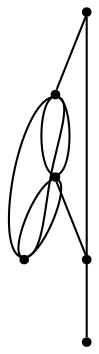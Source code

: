 graph {
  node [shape=point,comment="{\"directed\":false,\"doi\":\"10.1007/978-3-030-04414-5_37\",\"figure\":\"5 (2)\"}"]

  v0 [pos="695.5743385241763,1351.753096102576"]
  v1 [pos="646.5415639909938,1336.8008444633845"]
  v2 [pos="663.1567088281145,1286.9518240566088"]
  v3 [pos="596.687735808496,1237.1029308251098"]
  v4 [pos="563.4533128871045,1286.9518240566088"]
  v5 [pos="530.2188263772953,1237.1029308251098"]

  v0 -- v4 [id="-1",pos="695.5743385241763,1351.753096102576 662.880639712679,1375.0190499341022 618.231841460843,1378.8112895117995 561.6102979827573,1363.121421267402 563.4533128871045,1286.9518240566088 563.4533128871045,1286.9518240566088 563.4533128871045,1286.9518240566088"]
  v5 -- v3 [id="-3",pos="530.2188263772953,1237.1029308251098 596.687735808496,1237.1029308251098 596.687735808496,1237.1029308251098 596.687735808496,1237.1029308251098"]
  v5 -- v1 [id="-4",pos="530.2188263772953,1237.1029308251098 460.06913318186025,1187.2497136342008 460.06913318186025,1187.2497136342008 460.06913318186025,1187.2497136342008 451.44692527253073,1275.8752389766694 485.2939908042327,1334.4963012732221 561.6144948183254,1363.1256180515352 682.1961938841764,1378.8111623365228 716.0474244572376,1320.185903255837 663.1556596192224,1187.2497136342008 679.770804456343,1286.9518240566088 679.770804456343,1303.5667652641564 646.5415639909938,1336.8008444633845"]
  v5 -- v4 [id="-5",pos="530.2188263772953,1237.1029308251098 535.4477973472204,1222.9216157136357 535.4477973472204,1222.9216157136357 535.4477973472204,1222.9216157136357 540.686147608756,1208.7444973862948 551.1461243779726,1180.3819943386236 573.3038264668955,1172.0766857145547 595.4615285558185,1163.767053131076 629.3086258817293,1175.5105453623432 646.232110956267,1181.3780311062055 663.1556596192224,1187.2497136342008 663.1556596192224,1187.2497136342008 663.1556596192224,1187.2497136342008 657.6172992029881,1203.8646548417485 657.6172992029881,1203.8646548417485 657.6172992029881,1203.8646548417485 652.0788751983362,1220.483792833429 640.9979575302995,1253.7178720326574 624.3828126931788,1270.3328132402048 607.7634710204902,1286.9518240566088 585.6099657671353,1286.9518240566088 574.5290480990988,1286.9518240566088 563.4533128871045,1286.9518240566088 563.4533128871045,1286.9518240566088 563.4533128871045,1286.9518240566088"]
  v5 -- v3 [id="-6",pos="530.2188263772953,1237.1029308251098 521.9081699204767,1246.387616255505 521.9081699204767,1246.387616255505 521.9081699204767,1246.387616255505 513.5901690014139,1255.6681049017673 496.96252904021566,1274.2376029378347 502.1966824661832,1295.2365302858425 507.4267026450003,1316.2437240268398 534.5185162109832,1339.6846710391874 548.0664737204454,1351.4071793497894 561.6144948183254,1363.1256180515352 561.6144948183254,1363.1256180515352 561.6144948183254,1363.1256180515352 575.1583190806372,1351.4071793497894 575.1583190806372,1351.4071793497894 575.1583190806372,1351.4071793497894 588.706340178517,1339.6846710391874 615.7981219502911,1316.2437240268398 621.6448861923602,1295.2365302858425 627.4916504344294,1274.2376029378347 612.0892003112256,1255.6681049017673 604.3879434554148,1246.387616255505 596.687735808496,1237.1029308251098 596.687735808496,1237.1029308251098 596.687735808496,1237.1029308251098"]
  v3 -- v4 [id="-8",pos="596.687735808496,1237.1029308251098 590.8399859459525,1222.9216157136357 590.8399859459525,1222.9216157136357 590.8399859459525,1222.9216157136357 584.9973549510338,1208.7444973862948 573.3038264668955,1180.3819943386236 550.537710397439,1172.0766857145547 527.7632642452642,1163.767053131076 493.9203637549214,1175.5105453623432 476.99265005060676,1181.3780311062055 460.06913318186025,1187.2497136342008 460.06913318186025,1187.2497136342008 460.06913318186025,1187.2497136342008 463.4446607469357,1204.8439044727982 463.4446607469357,1204.8439044727982 463.4446607469357,1204.8439044727982 466.8243851475793,1222.434025702539 473.5796053190895,1257.6183377708774 490.8115260136709,1274.2332789784248 508.0392816668931,1290.8524169701054 535.7478710903368,1288.9021841009956 549.6000355900658,1287.9270040788022 563.4533128871045,1286.9518240566088 563.4533128871045,1286.9518240566088 563.4533128871045,1286.9518240566088"]
  v4 -- v5 [id="-12",pos="563.4533128871045,1286.9518240566088 530.2188263772953,1237.1029308251098 530.2188263772953,1237.1029308251098 530.2188263772953,1237.1029308251098"]
  v1 -- v2 [id="-13",pos="646.5415639909938,1336.8008444633845 663.1567088281145,1286.9518240566088 663.1567088281145,1286.9518240566088 663.1567088281145,1286.9518240566088"]
  v1 -- v0 [id="-14",pos="646.5415639909938,1336.8008444633845 695.5743385241763,1351.753096102576 695.5743385241763,1351.753096102576 695.5743385241763,1351.753096102576"]
  v3 -- v4 [id="-15",pos="596.687735808496,1237.1029308251098 563.4533128871045,1286.9518240566088 563.4533128871045,1286.9518240566088 563.4533128871045,1286.9518240566088"]
}